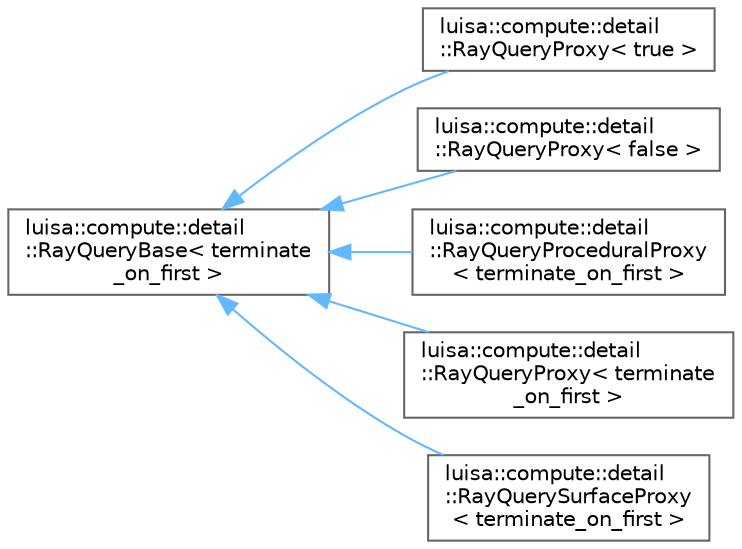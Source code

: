 digraph "类继承关系图"
{
 // LATEX_PDF_SIZE
  bgcolor="transparent";
  edge [fontname=Helvetica,fontsize=10,labelfontname=Helvetica,labelfontsize=10];
  node [fontname=Helvetica,fontsize=10,shape=box,height=0.2,width=0.4];
  rankdir="LR";
  Node0 [id="Node000000",label="luisa::compute::detail\l::RayQueryBase\< terminate\l_on_first \>",height=0.2,width=0.4,color="grey40", fillcolor="white", style="filled",URL="$classluisa_1_1compute_1_1detail_1_1_ray_query_base.html",tooltip=" "];
  Node0 -> Node1 [id="edge1338_Node000000_Node000001",dir="back",color="steelblue1",style="solid",tooltip=" "];
  Node1 [id="Node000001",label="luisa::compute::detail\l::RayQueryProxy\< true \>",height=0.2,width=0.4,color="grey40", fillcolor="white", style="filled",URL="$classluisa_1_1compute_1_1detail_1_1_ray_query_proxy.html",tooltip=" "];
  Node0 -> Node2 [id="edge1339_Node000000_Node000002",dir="back",color="steelblue1",style="solid",tooltip=" "];
  Node2 [id="Node000002",label="luisa::compute::detail\l::RayQueryProxy\< false \>",height=0.2,width=0.4,color="grey40", fillcolor="white", style="filled",URL="$classluisa_1_1compute_1_1detail_1_1_ray_query_proxy.html",tooltip=" "];
  Node0 -> Node3 [id="edge1340_Node000000_Node000003",dir="back",color="steelblue1",style="solid",tooltip=" "];
  Node3 [id="Node000003",label="luisa::compute::detail\l::RayQueryProceduralProxy\l\< terminate_on_first \>",height=0.2,width=0.4,color="grey40", fillcolor="white", style="filled",URL="$classluisa_1_1compute_1_1detail_1_1_ray_query_procedural_proxy.html",tooltip=" "];
  Node0 -> Node4 [id="edge1341_Node000000_Node000004",dir="back",color="steelblue1",style="solid",tooltip=" "];
  Node4 [id="Node000004",label="luisa::compute::detail\l::RayQueryProxy\< terminate\l_on_first \>",height=0.2,width=0.4,color="grey40", fillcolor="white", style="filled",URL="$classluisa_1_1compute_1_1detail_1_1_ray_query_proxy.html",tooltip=" "];
  Node0 -> Node5 [id="edge1342_Node000000_Node000005",dir="back",color="steelblue1",style="solid",tooltip=" "];
  Node5 [id="Node000005",label="luisa::compute::detail\l::RayQuerySurfaceProxy\l\< terminate_on_first \>",height=0.2,width=0.4,color="grey40", fillcolor="white", style="filled",URL="$classluisa_1_1compute_1_1detail_1_1_ray_query_surface_proxy.html",tooltip=" "];
}
